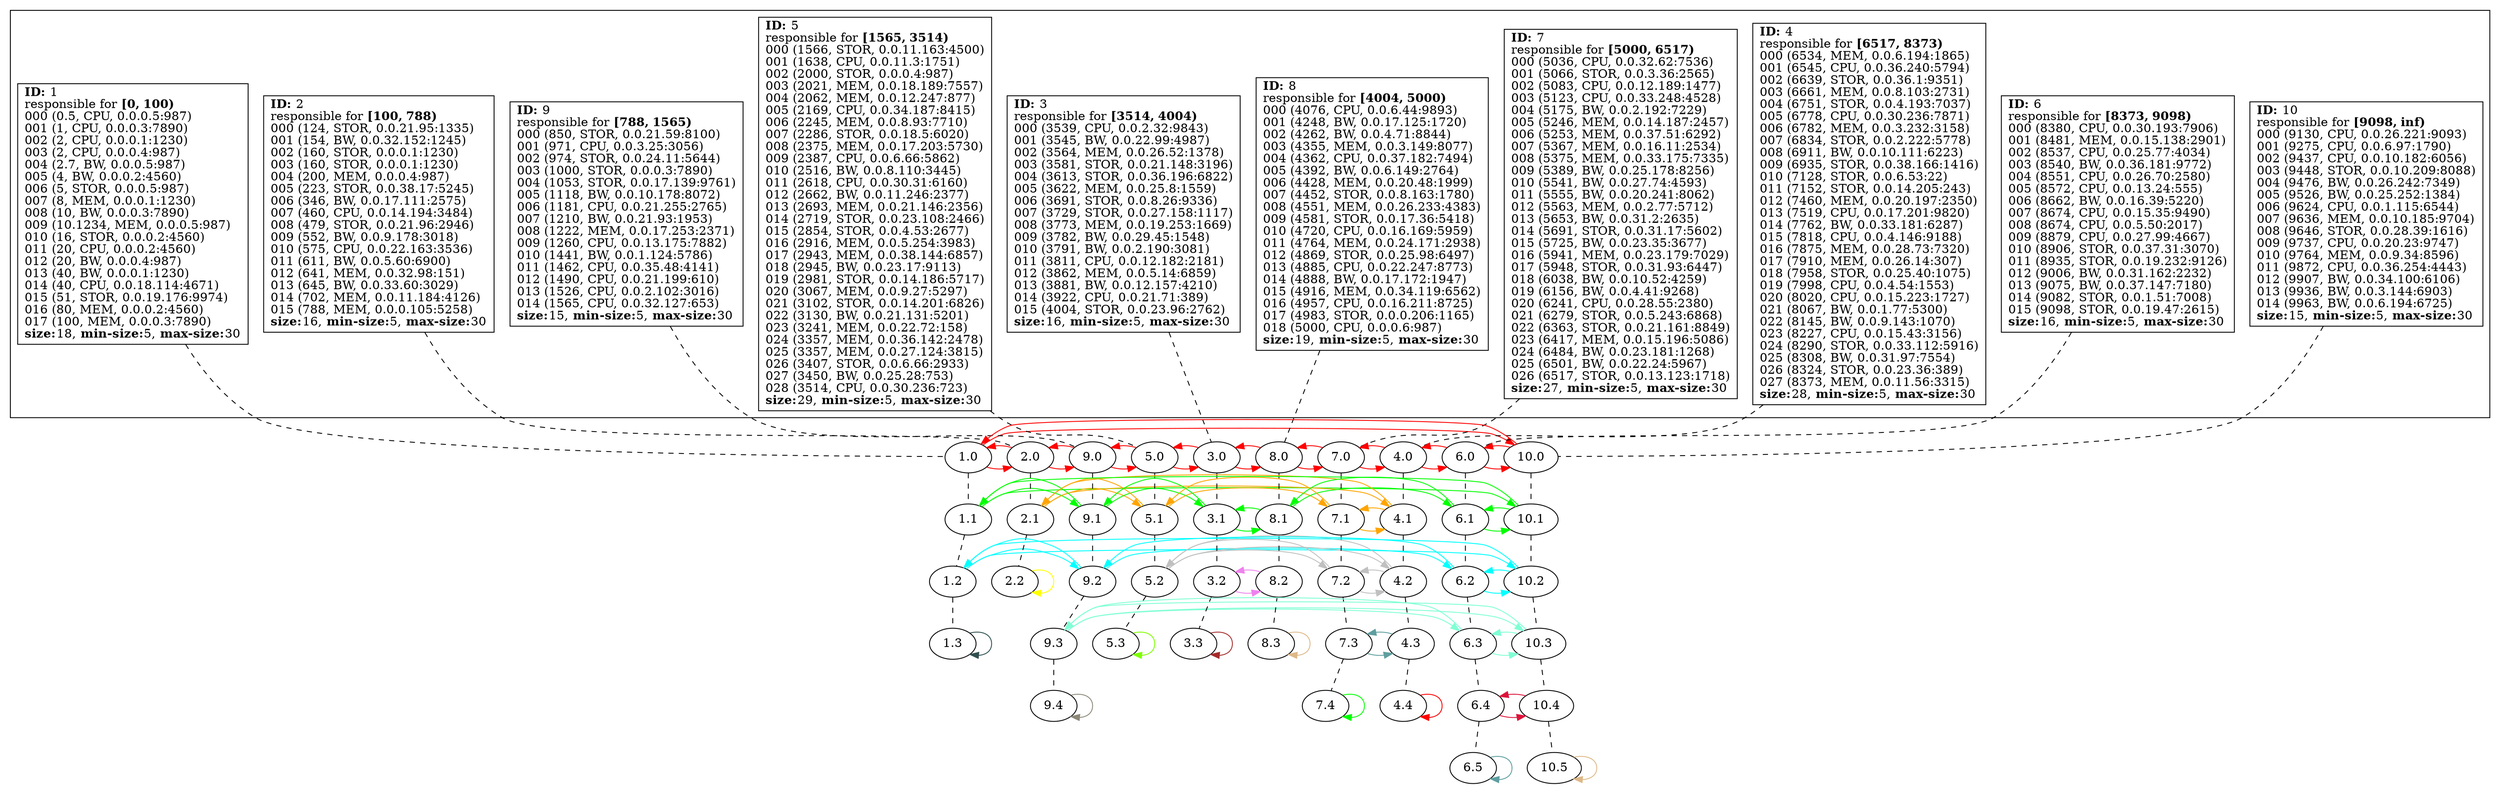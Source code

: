strict
digraph SkipGraph {

	# vertical
	edge [dir=none style=dashed]
	subgraph {
		"1" -> "1.0" -> "1.1" -> "1.2" -> "1.3"
		}
	subgraph {
		"2" -> "2.0" -> "2.1" -> "2.2"
		}
	subgraph {
		"9" -> "9.0" -> "9.1" -> "9.2" -> "9.3" -> "9.4"
		}
	subgraph {
		"5" -> "5.0" -> "5.1" -> "5.2" -> "5.3"
		}
	subgraph {
		"3" -> "3.0" -> "3.1" -> "3.2" -> "3.3"
		}
	subgraph {
		"8" -> "8.0" -> "8.1" -> "8.2" -> "8.3"
		}
	subgraph {
		"7" -> "7.0" -> "7.1" -> "7.2" -> "7.3" -> "7.4"
		}
	subgraph {
		"4" -> "4.0" -> "4.1" -> "4.2" -> "4.3" -> "4.4"
		}
	subgraph {
		"6" -> "6.0" -> "6.1" -> "6.2" -> "6.3" -> "6.4" -> "6.5"
		}
	subgraph {
		"10" -> "10.0" -> "10.1" -> "10.2" -> "10.3" -> "10.4" -> "10.5"
		}

	# horizontal
	edge [dir=forward, style=solid]
	subgraph cluster_content {
		rank = same
		"1" [shape=box, label=
			<
				<B>ID:</B> 1<BR ALIGN="LEFT"/>
				responsible for <B>[0, 100)</B><BR ALIGN="LEFT"/>
				000 (0.5, CPU, 0.0.0.5:987)<BR ALIGN="LEFT"/>
				001 (1, CPU, 0.0.0.3:7890)<BR ALIGN="LEFT"/>
				002 (2, CPU, 0.0.0.1:1230)<BR ALIGN="LEFT"/>
				003 (2, CPU, 0.0.0.4:987)<BR ALIGN="LEFT"/>
				004 (2.7, BW, 0.0.0.5:987)<BR ALIGN="LEFT"/>
				005 (4, BW, 0.0.0.2:4560)<BR ALIGN="LEFT"/>
				006 (5, STOR, 0.0.0.5:987)<BR ALIGN="LEFT"/>
				007 (8, MEM, 0.0.0.1:1230)<BR ALIGN="LEFT"/>
				008 (10, BW, 0.0.0.3:7890)<BR ALIGN="LEFT"/>
				009 (10.1234, MEM, 0.0.0.5:987)<BR ALIGN="LEFT"/>
				010 (16, STOR, 0.0.0.2:4560)<BR ALIGN="LEFT"/>
				011 (20, CPU, 0.0.0.2:4560)<BR ALIGN="LEFT"/>
				012 (20, BW, 0.0.0.4:987)<BR ALIGN="LEFT"/>
				013 (40, BW, 0.0.0.1:1230)<BR ALIGN="LEFT"/>
				014 (40, CPU, 0.0.18.114:4671)<BR ALIGN="LEFT"/>
				015 (51, STOR, 0.0.19.176:9974)<BR ALIGN="LEFT"/>
				016 (80, MEM, 0.0.0.2:4560)<BR ALIGN="LEFT"/>
				017 (100, MEM, 0.0.0.3:7890)<BR ALIGN="LEFT"/>
			<B>size:</B>18, <B>min-size:</B>5, <B>max-size:</B>30<BR ALIGN="LEFT"/>			>]
		"2" [shape=box, label=
			<
				<B>ID:</B> 2<BR ALIGN="LEFT"/>
				responsible for <B>[100, 788)</B><BR ALIGN="LEFT"/>
				000 (124, STOR, 0.0.21.95:1335)<BR ALIGN="LEFT"/>
				001 (154, BW, 0.0.32.152:1245)<BR ALIGN="LEFT"/>
				002 (160, STOR, 0.0.0.1:1230)<BR ALIGN="LEFT"/>
				003 (160, STOR, 0.0.0.1:1230)<BR ALIGN="LEFT"/>
				004 (200, MEM, 0.0.0.4:987)<BR ALIGN="LEFT"/>
				005 (223, STOR, 0.0.38.17:5245)<BR ALIGN="LEFT"/>
				006 (346, BW, 0.0.17.111:2575)<BR ALIGN="LEFT"/>
				007 (460, CPU, 0.0.14.194:3484)<BR ALIGN="LEFT"/>
				008 (479, STOR, 0.0.21.96:2946)<BR ALIGN="LEFT"/>
				009 (552, BW, 0.0.9.178:3018)<BR ALIGN="LEFT"/>
				010 (575, CPU, 0.0.22.163:3536)<BR ALIGN="LEFT"/>
				011 (611, BW, 0.0.5.60:6900)<BR ALIGN="LEFT"/>
				012 (641, MEM, 0.0.32.98:151)<BR ALIGN="LEFT"/>
				013 (645, BW, 0.0.33.60:3029)<BR ALIGN="LEFT"/>
				014 (702, MEM, 0.0.11.184:4126)<BR ALIGN="LEFT"/>
				015 (788, MEM, 0.0.0.105:5258)<BR ALIGN="LEFT"/>
			<B>size:</B>16, <B>min-size:</B>5, <B>max-size:</B>30<BR ALIGN="LEFT"/>			>]
		"9" [shape=box, label=
			<
				<B>ID:</B> 9<BR ALIGN="LEFT"/>
				responsible for <B>[788, 1565)</B><BR ALIGN="LEFT"/>
				000 (850, STOR, 0.0.21.59:8100)<BR ALIGN="LEFT"/>
				001 (971, CPU, 0.0.3.25:3056)<BR ALIGN="LEFT"/>
				002 (974, STOR, 0.0.24.11:5644)<BR ALIGN="LEFT"/>
				003 (1000, STOR, 0.0.0.3:7890)<BR ALIGN="LEFT"/>
				004 (1053, STOR, 0.0.17.139:9761)<BR ALIGN="LEFT"/>
				005 (1118, BW, 0.0.10.178:8072)<BR ALIGN="LEFT"/>
				006 (1181, CPU, 0.0.21.255:2765)<BR ALIGN="LEFT"/>
				007 (1210, BW, 0.0.21.93:1953)<BR ALIGN="LEFT"/>
				008 (1222, MEM, 0.0.17.253:2371)<BR ALIGN="LEFT"/>
				009 (1260, CPU, 0.0.13.175:7882)<BR ALIGN="LEFT"/>
				010 (1441, BW, 0.0.1.124:5786)<BR ALIGN="LEFT"/>
				011 (1462, CPU, 0.0.35.48:4141)<BR ALIGN="LEFT"/>
				012 (1490, CPU, 0.0.21.199:610)<BR ALIGN="LEFT"/>
				013 (1526, CPU, 0.0.2.102:3016)<BR ALIGN="LEFT"/>
				014 (1565, CPU, 0.0.32.127:653)<BR ALIGN="LEFT"/>
			<B>size:</B>15, <B>min-size:</B>5, <B>max-size:</B>30<BR ALIGN="LEFT"/>			>]
		"5" [shape=box, label=
			<
				<B>ID:</B> 5<BR ALIGN="LEFT"/>
				responsible for <B>[1565, 3514)</B><BR ALIGN="LEFT"/>
				000 (1566, STOR, 0.0.11.163:4500)<BR ALIGN="LEFT"/>
				001 (1638, CPU, 0.0.11.3:1751)<BR ALIGN="LEFT"/>
				002 (2000, STOR, 0.0.0.4:987)<BR ALIGN="LEFT"/>
				003 (2021, MEM, 0.0.18.189:7557)<BR ALIGN="LEFT"/>
				004 (2062, MEM, 0.0.12.247:877)<BR ALIGN="LEFT"/>
				005 (2169, CPU, 0.0.34.187:8415)<BR ALIGN="LEFT"/>
				006 (2245, MEM, 0.0.8.93:7710)<BR ALIGN="LEFT"/>
				007 (2286, STOR, 0.0.18.5:6020)<BR ALIGN="LEFT"/>
				008 (2375, MEM, 0.0.17.203:5730)<BR ALIGN="LEFT"/>
				009 (2387, CPU, 0.0.6.66:5862)<BR ALIGN="LEFT"/>
				010 (2516, BW, 0.0.8.110:3445)<BR ALIGN="LEFT"/>
				011 (2618, CPU, 0.0.30.31:6160)<BR ALIGN="LEFT"/>
				012 (2662, BW, 0.0.11.246:2377)<BR ALIGN="LEFT"/>
				013 (2693, MEM, 0.0.21.146:2356)<BR ALIGN="LEFT"/>
				014 (2719, STOR, 0.0.23.108:2466)<BR ALIGN="LEFT"/>
				015 (2854, STOR, 0.0.4.53:2677)<BR ALIGN="LEFT"/>
				016 (2916, MEM, 0.0.5.254:3983)<BR ALIGN="LEFT"/>
				017 (2943, MEM, 0.0.38.144:6857)<BR ALIGN="LEFT"/>
				018 (2945, BW, 0.0.23.17:9113)<BR ALIGN="LEFT"/>
				019 (2981, STOR, 0.0.14.186:5717)<BR ALIGN="LEFT"/>
				020 (3067, MEM, 0.0.9.27:5297)<BR ALIGN="LEFT"/>
				021 (3102, STOR, 0.0.14.201:6826)<BR ALIGN="LEFT"/>
				022 (3130, BW, 0.0.21.131:5201)<BR ALIGN="LEFT"/>
				023 (3241, MEM, 0.0.22.72:158)<BR ALIGN="LEFT"/>
				024 (3357, MEM, 0.0.36.142:2478)<BR ALIGN="LEFT"/>
				025 (3357, MEM, 0.0.27.124:3815)<BR ALIGN="LEFT"/>
				026 (3407, STOR, 0.0.6.66:2933)<BR ALIGN="LEFT"/>
				027 (3450, BW, 0.0.25.28:753)<BR ALIGN="LEFT"/>
				028 (3514, CPU, 0.0.30.236:723)<BR ALIGN="LEFT"/>
			<B>size:</B>29, <B>min-size:</B>5, <B>max-size:</B>30<BR ALIGN="LEFT"/>			>]
		"3" [shape=box, label=
			<
				<B>ID:</B> 3<BR ALIGN="LEFT"/>
				responsible for <B>[3514, 4004)</B><BR ALIGN="LEFT"/>
				000 (3539, CPU, 0.0.2.32:9843)<BR ALIGN="LEFT"/>
				001 (3545, BW, 0.0.22.99:4987)<BR ALIGN="LEFT"/>
				002 (3564, MEM, 0.0.26.52:1378)<BR ALIGN="LEFT"/>
				003 (3581, STOR, 0.0.21.148:3196)<BR ALIGN="LEFT"/>
				004 (3613, STOR, 0.0.36.196:6822)<BR ALIGN="LEFT"/>
				005 (3622, MEM, 0.0.25.8:1559)<BR ALIGN="LEFT"/>
				006 (3691, STOR, 0.0.8.26:9336)<BR ALIGN="LEFT"/>
				007 (3729, STOR, 0.0.27.158:1117)<BR ALIGN="LEFT"/>
				008 (3773, MEM, 0.0.19.253:1669)<BR ALIGN="LEFT"/>
				009 (3782, BW, 0.0.29.45:1548)<BR ALIGN="LEFT"/>
				010 (3791, BW, 0.0.2.190:3081)<BR ALIGN="LEFT"/>
				011 (3811, CPU, 0.0.12.182:2181)<BR ALIGN="LEFT"/>
				012 (3862, MEM, 0.0.5.14:6859)<BR ALIGN="LEFT"/>
				013 (3881, BW, 0.0.12.157:4210)<BR ALIGN="LEFT"/>
				014 (3922, CPU, 0.0.21.71:389)<BR ALIGN="LEFT"/>
				015 (4004, STOR, 0.0.23.96:2762)<BR ALIGN="LEFT"/>
			<B>size:</B>16, <B>min-size:</B>5, <B>max-size:</B>30<BR ALIGN="LEFT"/>			>]
		"8" [shape=box, label=
			<
				<B>ID:</B> 8<BR ALIGN="LEFT"/>
				responsible for <B>[4004, 5000)</B><BR ALIGN="LEFT"/>
				000 (4076, CPU, 0.0.6.44:9893)<BR ALIGN="LEFT"/>
				001 (4248, BW, 0.0.17.125:1720)<BR ALIGN="LEFT"/>
				002 (4262, BW, 0.0.4.71:8844)<BR ALIGN="LEFT"/>
				003 (4355, MEM, 0.0.3.149:8077)<BR ALIGN="LEFT"/>
				004 (4362, CPU, 0.0.37.182:7494)<BR ALIGN="LEFT"/>
				005 (4392, BW, 0.0.6.149:2764)<BR ALIGN="LEFT"/>
				006 (4428, MEM, 0.0.20.48:1999)<BR ALIGN="LEFT"/>
				007 (4452, STOR, 0.0.8.163:1780)<BR ALIGN="LEFT"/>
				008 (4551, MEM, 0.0.26.233:4383)<BR ALIGN="LEFT"/>
				009 (4581, STOR, 0.0.17.36:5418)<BR ALIGN="LEFT"/>
				010 (4720, CPU, 0.0.16.169:5959)<BR ALIGN="LEFT"/>
				011 (4764, MEM, 0.0.24.171:2938)<BR ALIGN="LEFT"/>
				012 (4869, STOR, 0.0.25.98:6497)<BR ALIGN="LEFT"/>
				013 (4885, CPU, 0.0.22.247:8773)<BR ALIGN="LEFT"/>
				014 (4888, BW, 0.0.17.172:1947)<BR ALIGN="LEFT"/>
				015 (4916, MEM, 0.0.34.119:6562)<BR ALIGN="LEFT"/>
				016 (4957, CPU, 0.0.16.211:8725)<BR ALIGN="LEFT"/>
				017 (4983, STOR, 0.0.0.206:1165)<BR ALIGN="LEFT"/>
				018 (5000, CPU, 0.0.0.6:987)<BR ALIGN="LEFT"/>
			<B>size:</B>19, <B>min-size:</B>5, <B>max-size:</B>30<BR ALIGN="LEFT"/>			>]
		"7" [shape=box, label=
			<
				<B>ID:</B> 7<BR ALIGN="LEFT"/>
				responsible for <B>[5000, 6517)</B><BR ALIGN="LEFT"/>
				000 (5036, CPU, 0.0.32.62:7536)<BR ALIGN="LEFT"/>
				001 (5066, STOR, 0.0.3.36:2565)<BR ALIGN="LEFT"/>
				002 (5083, CPU, 0.0.12.189:1477)<BR ALIGN="LEFT"/>
				003 (5123, CPU, 0.0.33.248:4528)<BR ALIGN="LEFT"/>
				004 (5175, BW, 0.0.2.192:7229)<BR ALIGN="LEFT"/>
				005 (5246, MEM, 0.0.14.187:2457)<BR ALIGN="LEFT"/>
				006 (5253, MEM, 0.0.37.51:6292)<BR ALIGN="LEFT"/>
				007 (5367, MEM, 0.0.16.11:2534)<BR ALIGN="LEFT"/>
				008 (5375, MEM, 0.0.33.175:7335)<BR ALIGN="LEFT"/>
				009 (5389, BW, 0.0.25.178:8256)<BR ALIGN="LEFT"/>
				010 (5541, BW, 0.0.27.74:4593)<BR ALIGN="LEFT"/>
				011 (5555, BW, 0.0.20.241:8062)<BR ALIGN="LEFT"/>
				012 (5563, MEM, 0.0.2.77:5712)<BR ALIGN="LEFT"/>
				013 (5653, BW, 0.0.31.2:2635)<BR ALIGN="LEFT"/>
				014 (5691, STOR, 0.0.31.17:5602)<BR ALIGN="LEFT"/>
				015 (5725, BW, 0.0.23.35:3677)<BR ALIGN="LEFT"/>
				016 (5941, MEM, 0.0.23.179:7029)<BR ALIGN="LEFT"/>
				017 (5948, STOR, 0.0.31.93:6447)<BR ALIGN="LEFT"/>
				018 (6038, BW, 0.0.10.52:4259)<BR ALIGN="LEFT"/>
				019 (6156, BW, 0.0.4.41:9268)<BR ALIGN="LEFT"/>
				020 (6241, CPU, 0.0.28.55:2380)<BR ALIGN="LEFT"/>
				021 (6279, STOR, 0.0.5.243:6868)<BR ALIGN="LEFT"/>
				022 (6363, STOR, 0.0.21.161:8849)<BR ALIGN="LEFT"/>
				023 (6417, MEM, 0.0.15.196:5086)<BR ALIGN="LEFT"/>
				024 (6484, BW, 0.0.23.181:1268)<BR ALIGN="LEFT"/>
				025 (6501, BW, 0.0.22.24:5967)<BR ALIGN="LEFT"/>
				026 (6517, STOR, 0.0.13.123:1718)<BR ALIGN="LEFT"/>
			<B>size:</B>27, <B>min-size:</B>5, <B>max-size:</B>30<BR ALIGN="LEFT"/>			>]
		"4" [shape=box, label=
			<
				<B>ID:</B> 4<BR ALIGN="LEFT"/>
				responsible for <B>[6517, 8373)</B><BR ALIGN="LEFT"/>
				000 (6534, MEM, 0.0.6.194:1865)<BR ALIGN="LEFT"/>
				001 (6545, CPU, 0.0.36.240:5794)<BR ALIGN="LEFT"/>
				002 (6639, STOR, 0.0.36.1:9351)<BR ALIGN="LEFT"/>
				003 (6661, MEM, 0.0.8.103:2731)<BR ALIGN="LEFT"/>
				004 (6751, STOR, 0.0.4.193:7037)<BR ALIGN="LEFT"/>
				005 (6778, CPU, 0.0.30.236:7871)<BR ALIGN="LEFT"/>
				006 (6782, MEM, 0.0.3.232:3158)<BR ALIGN="LEFT"/>
				007 (6834, STOR, 0.0.2.222:5778)<BR ALIGN="LEFT"/>
				008 (6911, BW, 0.0.10.111:6223)<BR ALIGN="LEFT"/>
				009 (6935, STOR, 0.0.38.166:1416)<BR ALIGN="LEFT"/>
				010 (7128, STOR, 0.0.6.53:22)<BR ALIGN="LEFT"/>
				011 (7152, STOR, 0.0.14.205:243)<BR ALIGN="LEFT"/>
				012 (7460, MEM, 0.0.20.197:2350)<BR ALIGN="LEFT"/>
				013 (7519, CPU, 0.0.17.201:9820)<BR ALIGN="LEFT"/>
				014 (7762, BW, 0.0.33.181:6287)<BR ALIGN="LEFT"/>
				015 (7818, CPU, 0.0.4.146:9188)<BR ALIGN="LEFT"/>
				016 (7875, MEM, 0.0.28.73:7320)<BR ALIGN="LEFT"/>
				017 (7910, MEM, 0.0.26.14:307)<BR ALIGN="LEFT"/>
				018 (7958, STOR, 0.0.25.40:1075)<BR ALIGN="LEFT"/>
				019 (7998, CPU, 0.0.4.54:1553)<BR ALIGN="LEFT"/>
				020 (8020, CPU, 0.0.15.223:1727)<BR ALIGN="LEFT"/>
				021 (8067, BW, 0.0.1.77:5300)<BR ALIGN="LEFT"/>
				022 (8145, BW, 0.0.9.143:1070)<BR ALIGN="LEFT"/>
				023 (8227, CPU, 0.0.15.43:3156)<BR ALIGN="LEFT"/>
				024 (8290, STOR, 0.0.33.112:5916)<BR ALIGN="LEFT"/>
				025 (8308, BW, 0.0.31.97:7554)<BR ALIGN="LEFT"/>
				026 (8324, STOR, 0.0.23.36:389)<BR ALIGN="LEFT"/>
				027 (8373, MEM, 0.0.11.56:3315)<BR ALIGN="LEFT"/>
			<B>size:</B>28, <B>min-size:</B>5, <B>max-size:</B>30<BR ALIGN="LEFT"/>			>]
		"6" [shape=box, label=
			<
				<B>ID:</B> 6<BR ALIGN="LEFT"/>
				responsible for <B>[8373, 9098)</B><BR ALIGN="LEFT"/>
				000 (8380, CPU, 0.0.30.193:7906)<BR ALIGN="LEFT"/>
				001 (8481, MEM, 0.0.15.138:2901)<BR ALIGN="LEFT"/>
				002 (8537, CPU, 0.0.25.77:4034)<BR ALIGN="LEFT"/>
				003 (8540, BW, 0.0.36.181:9772)<BR ALIGN="LEFT"/>
				004 (8551, CPU, 0.0.26.70:2580)<BR ALIGN="LEFT"/>
				005 (8572, CPU, 0.0.13.24:555)<BR ALIGN="LEFT"/>
				006 (8662, BW, 0.0.16.39:5220)<BR ALIGN="LEFT"/>
				007 (8674, CPU, 0.0.15.35:9490)<BR ALIGN="LEFT"/>
				008 (8674, CPU, 0.0.5.50:2017)<BR ALIGN="LEFT"/>
				009 (8879, CPU, 0.0.27.99:4667)<BR ALIGN="LEFT"/>
				010 (8906, STOR, 0.0.37.31:3070)<BR ALIGN="LEFT"/>
				011 (8935, STOR, 0.0.19.232:9126)<BR ALIGN="LEFT"/>
				012 (9006, BW, 0.0.31.162:2232)<BR ALIGN="LEFT"/>
				013 (9075, BW, 0.0.37.147:7180)<BR ALIGN="LEFT"/>
				014 (9082, STOR, 0.0.1.51:7008)<BR ALIGN="LEFT"/>
				015 (9098, STOR, 0.0.19.47:2615)<BR ALIGN="LEFT"/>
			<B>size:</B>16, <B>min-size:</B>5, <B>max-size:</B>30<BR ALIGN="LEFT"/>			>]
		"10" [shape=box, label=
			<
				<B>ID:</B> 10<BR ALIGN="LEFT"/>
				responsible for <B>[9098, inf)</B><BR ALIGN="LEFT"/>
				000 (9130, CPU, 0.0.26.221:9093)<BR ALIGN="LEFT"/>
				001 (9275, CPU, 0.0.6.97:1790)<BR ALIGN="LEFT"/>
				002 (9437, CPU, 0.0.10.182:6056)<BR ALIGN="LEFT"/>
				003 (9448, STOR, 0.0.10.209:8088)<BR ALIGN="LEFT"/>
				004 (9476, BW, 0.0.26.242:7349)<BR ALIGN="LEFT"/>
				005 (9526, BW, 0.0.25.252:1384)<BR ALIGN="LEFT"/>
				006 (9624, CPU, 0.0.1.115:6544)<BR ALIGN="LEFT"/>
				007 (9636, MEM, 0.0.10.185:9704)<BR ALIGN="LEFT"/>
				008 (9646, STOR, 0.0.28.39:1616)<BR ALIGN="LEFT"/>
				009 (9737, CPU, 0.0.20.23:9747)<BR ALIGN="LEFT"/>
				010 (9764, MEM, 0.0.9.34:8596)<BR ALIGN="LEFT"/>
				011 (9872, CPU, 0.0.36.254:4443)<BR ALIGN="LEFT"/>
				012 (9907, BW, 0.0.34.100:6106)<BR ALIGN="LEFT"/>
				013 (9936, BW, 0.0.3.144:6903)<BR ALIGN="LEFT"/>
				014 (9963, BW, 0.0.6.194:6725)<BR ALIGN="LEFT"/>
			<B>size:</B>15, <B>min-size:</B>5, <B>max-size:</B>30<BR ALIGN="LEFT"/>			>]
	}

	edge [color=red]
	subgraph 1 {
		rank = same
		label = "Level 0"
		subgraph {
			"1.0" -> "2.0"
			"1.0" -> "10.0"
		}
		subgraph {
			"2.0" -> "9.0"
			"2.0" -> "1.0"
		}
		subgraph {
			"9.0" -> "5.0"
			"9.0" -> "2.0"
		}
		subgraph {
			"5.0" -> "3.0"
			"5.0" -> "9.0"
		}
		subgraph {
			"3.0" -> "8.0"
			"3.0" -> "5.0"
		}
		subgraph {
			"8.0" -> "7.0"
			"8.0" -> "3.0"
		}
		subgraph {
			"7.0" -> "4.0"
			"7.0" -> "8.0"
		}
		subgraph {
			"4.0" -> "6.0"
			"4.0" -> "7.0"
		}
		subgraph {
			"6.0" -> "10.0"
			"6.0" -> "4.0"
		}
		subgraph {
			"10.0" -> "1.0"
			"10.0" -> "6.0"
		}
	}

	edge [color=green]
	subgraph 10 {
		rank = same
		label = "Level 1 (0)"
		subgraph {
			"1.1" -> "9.1"
			"1.1" -> "10.1"
		}
		subgraph {
			"9.1" -> "3.1"
			"9.1" -> "1.1"
		}
		subgraph {
			"3.1" -> "8.1"
			"3.1" -> "9.1"
		}
		subgraph {
			"8.1" -> "6.1"
			"8.1" -> "3.1"
		}
		subgraph {
			"6.1" -> "10.1"
			"6.1" -> "8.1"
		}
		subgraph {
			"10.1" -> "1.1"
			"10.1" -> "6.1"
		}
	}

	edge [color=cyan]
	subgraph 100 {
		rank = same
		label = "Level 2 (00)"
		subgraph {
			"1.2" -> "9.2"
			"1.2" -> "10.2"
		}
		subgraph {
			"9.2" -> "6.2"
			"9.2" -> "1.2"
		}
		subgraph {
			"6.2" -> "10.2"
			"6.2" -> "9.2"
		}
		subgraph {
			"10.2" -> "1.2"
			"10.2" -> "6.2"
		}
	}

	edge [color=aquamarine]
	subgraph 1000 {
		rank = same
		label = "Level 3 (000)"
		subgraph {
			"9.3" -> "6.3"
			"9.3" -> "10.3"
		}
		subgraph {
			"6.3" -> "10.3"
			"6.3" -> "9.3"
		}
		subgraph {
			"10.3" -> "9.3"
			"10.3" -> "6.3"
		}
	}

	edge [color=cornsilk4]
	subgraph 10000 {
		rank = same
		label = "Level 4 (0000)"
		subgraph {
			"9.4" -> "9.4"
			"9.4" -> "9.4"
		}
	}

	edge [color=crimson]
	subgraph 10001 {
		rank = same
		label = "Level 4 (0001)"
		subgraph {
			"6.4" -> "10.4"
			"6.4" -> "10.4"
		}
		subgraph {
			"10.4" -> "6.4"
			"10.4" -> "6.4"
		}
	}

	edge [color=burlywood]
	subgraph 100010 {
		rank = same
		label = "Level 5 (00010)"
		subgraph {
			"10.5" -> "10.5"
			"10.5" -> "10.5"
		}
	}

	edge [color=cadetblue]
	subgraph 100011 {
		rank = same
		label = "Level 5 (00011)"
		subgraph {
			"6.5" -> "6.5"
			"6.5" -> "6.5"
		}
	}

	edge [color=darkslategray]
	subgraph 1001 {
		rank = same
		label = "Level 3 (001)"
		subgraph {
			"1.3" -> "1.3"
			"1.3" -> "1.3"
		}
	}

	edge [color=violet]
	subgraph 101 {
		rank = same
		label = "Level 2 (01)"
		subgraph {
			"3.2" -> "8.2"
			"3.2" -> "8.2"
		}
		subgraph {
			"8.2" -> "3.2"
			"8.2" -> "3.2"
		}
	}

	edge [color=brown]
	subgraph 1010 {
		rank = same
		label = "Level 3 (010)"
		subgraph {
			"3.3" -> "3.3"
			"3.3" -> "3.3"
		}
	}

	edge [color=burlywood]
	subgraph 1011 {
		rank = same
		label = "Level 3 (011)"
		subgraph {
			"8.3" -> "8.3"
			"8.3" -> "8.3"
		}
	}

	edge [color=orange]
	subgraph 11 {
		rank = same
		label = "Level 1 (1)"
		subgraph {
			"2.1" -> "5.1"
			"2.1" -> "4.1"
		}
		subgraph {
			"5.1" -> "7.1"
			"5.1" -> "2.1"
		}
		subgraph {
			"7.1" -> "4.1"
			"7.1" -> "5.1"
		}
		subgraph {
			"4.1" -> "2.1"
			"4.1" -> "7.1"
		}
	}

	edge [color=grey]
	subgraph 110 {
		rank = same
		label = "Level 2 (10)"
		subgraph {
			"5.2" -> "7.2"
			"5.2" -> "4.2"
		}
		subgraph {
			"7.2" -> "4.2"
			"7.2" -> "5.2"
		}
		subgraph {
			"4.2" -> "5.2"
			"4.2" -> "7.2"
		}
	}

	edge [color=cadetblue]
	subgraph 1100 {
		rank = same
		label = "Level 3 (100)"
		subgraph {
			"7.3" -> "4.3"
			"7.3" -> "4.3"
		}
		subgraph {
			"4.3" -> "7.3"
			"4.3" -> "7.3"
		}
	}

	edge [color=red]
	subgraph 11000 {
		rank = same
		label = "Level 4 (1000)"
		subgraph {
			"4.4" -> "4.4"
			"4.4" -> "4.4"
		}
	}

	edge [color=green]
	subgraph 11001 {
		rank = same
		label = "Level 4 (1001)"
		subgraph {
			"7.4" -> "7.4"
			"7.4" -> "7.4"
		}
	}

	edge [color=chartreuse]
	subgraph 1101 {
		rank = same
		label = "Level 3 (101)"
		subgraph {
			"5.3" -> "5.3"
			"5.3" -> "5.3"
		}
	}

	edge [color=yellow]
	subgraph 111 {
		rank = same
		label = "Level 2 (11)"
		subgraph {
			"2.2" -> "2.2"
			"2.2" -> "2.2"
		}
	}


}
